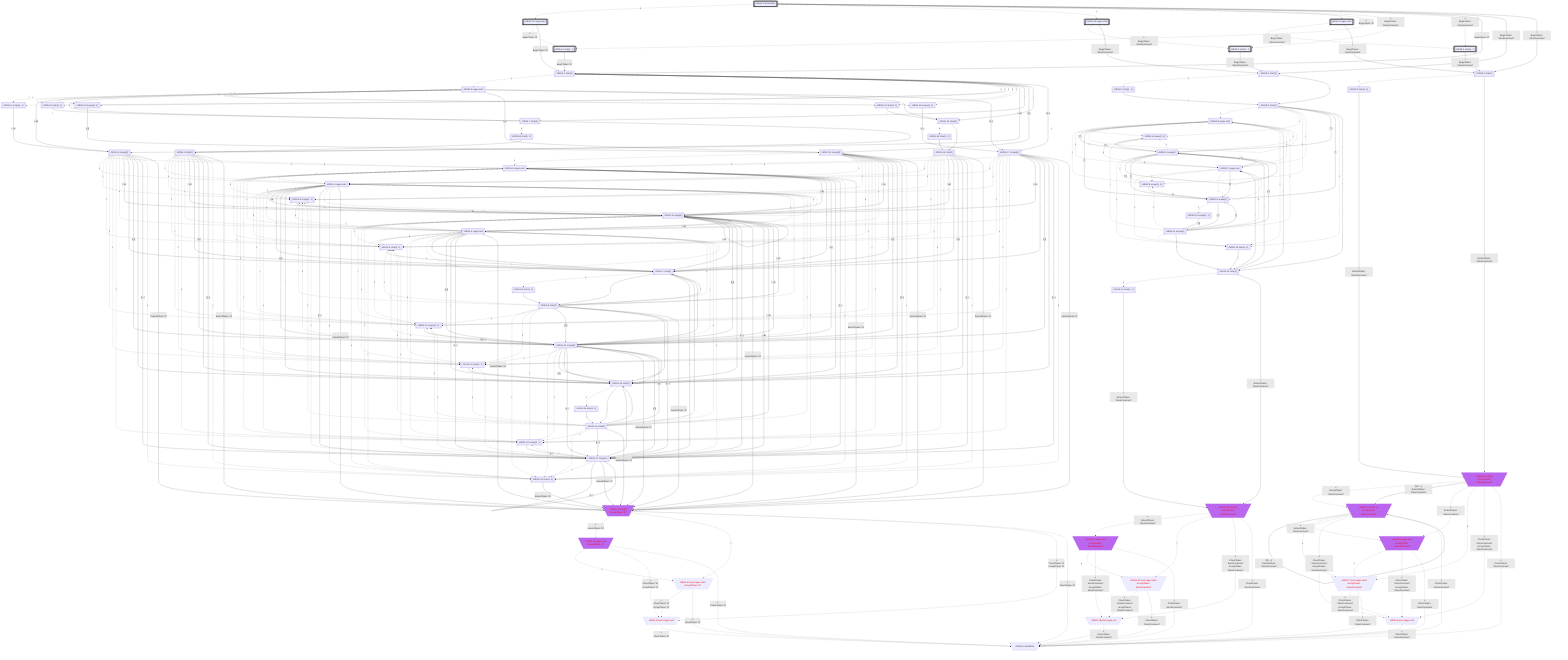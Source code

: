 flowchart
classDef c0001 color:#FF0000;
classDef c0010 stroke-dasharray: 10 10;
classDef c0011 stroke-dasharray: 10 10,color:#FF0000;
classDef c0100 fill:#BB66EE;
classDef c0101 fill:#BB66EE,color:#FF0000;
classDef c0110 fill:#BB66EE,stroke-dasharray: 10 10;
classDef c0111 fill:#BB66EE,stroke-dasharray: 10 10,color:#FF0000;
classDef c1000 stroke:#333,stroke-width:4px;
classDef c1001 stroke:#333,stroke-width:4px,color:#FF0000;
classDef c1010 stroke:#333,stroke-width:4px,stroke-dasharray: 10 10;
classDef c1011 stroke:#333,stroke-width:4px,stroke-dasharray: 10 10,color:#FF0000;
classDef c1100 stroke:#333,stroke-width:4px,fill:#BB66EE;
classDef c1101 stroke:#333,stroke-width:4px,fill:#BB66EE,color:#FF0000;
classDef c1110 stroke:#333,stroke-width:4px,fill:#BB66EE,stroke-dasharray: 10 10;
classDef c1111 stroke:#333,stroke-width:4px,fill:#BB66EE,stroke-dasharray: 10 10,color:#FF0000;
eNFA0_0_20014316[["εNFA0-0 wholeStart"]]
class eNFA0_0_20014316 c1000;
eNFA1_20_10546933[["εNFA1-20 regex start"]]
class eNFA1_20_10546933 c1000;
eNFA2_16_45911124[["εNFA2-16 regex start"]]
class eNFA2_16_45911124 c1000;
eNFA3_5_27813538[["εNFA3-5 regex start"]]
class eNFA3_5_27813538 c1000;
eNFA1_0_17884854[["εNFA1-0 char{1, 1}"]]
class eNFA1_0_17884854 c1000;
eNFA2_0_36238473[["εNFA2-0 char{1, 1}"]]
class eNFA2_0_36238473 c1000;
eNFA3_0_61026205[["εNFA3-0 char{1, 1}"]]
class eNFA3_0_61026205 c1000;
eNFA1_1_44175572[["εNFA1-1 char[1]"]]
eNFA2_1_62035831[["εNFA2-1 char[1]"]]
eNFA3_1_58846418[["εNFA3-1 char[1]"]]
eNFA1_4_57432766[["εNFA1-4 regex start"]]
eNFA1_2_21542494[["εNFA1-2 scope{1, 1}"]]
eNFA1_6_47132853[["εNFA1-6 char{1, 1}"]]
eNFA1_10_59664724[["εNFA1-10 scope{1, 1}"]]
eNFA1_12_111607[["εNFA1-12 char{1, 1}"]]
eNFA1_16_1004464[["εNFA1-16 scope{1, 1}"]]
eNFA1_3_29449405[["εNFA1-3 scope[1]"]]
eNFA1_7_16474764[["εNFA1-7 char[1]"]]
eNFA1_11_13619644[["εNFA1-11 scope[1]"]]
eNFA1_13_59387477[["εNFA1-13 char[1]"]]
eNFA1_17_36591643[["εNFA1-17 scope[1]"]]
eNFA2_2_1830529[["εNFA2-2 char{1, 1}"]]
eNFA2_3_17150281[["εNFA2-3 char[1]"]]
eNFA3_2_59855715[["εNFA3-2 char{1, 1}"]]
eNFA3_3_29941743[\"εNFA3-3 char[1]
AcceptToken 'inlineComment'"/]
class eNFA3_3_29941743 c0111;
eNFA1_5_55467939[["εNFA1-5 regex end"]]
eNFA1_4_46995502[["εNFA1-4 regex start"]]
eNFA1_2_48539332[["εNFA1-2 scope{1, 1}"]]
eNFA1_6_20306340[["εNFA1-6 char{1, 1}"]]
eNFA1_10_34200809[["εNFA1-10 scope{1, 1}"]]
eNFA1_12_39371826[["εNFA1-12 char{1, 1}"]]
eNFA1_16_18802122[["εNFA1-16 scope{1, 1}"]]
eNFA1_5_35001377[["εNFA1-5 regex end"]]
eNFA1_3_41268299[["εNFA1-3 scope[1]"]]
eNFA1_7_64550954[["εNFA1-7 char[1]"]]
eNFA1_11_54397957[["εNFA1-11 scope[1]"]]
eNFA1_13_61244824[["εNFA1-13 char[1]"]]
eNFA1_17_44158424[["εNFA1-17 scope[1]"]]
eNFA1_18_22879106[["εNFA1-18 char{1, 1}"]]
eNFA1_19_26745965[\"εNFA1-19 char[1]
AcceptToken 'Vt'"/]
class eNFA1_19_26745965 c0111;
eNFA1_8_14055149[["εNFA1-8 char{1, 1}"]]
eNFA1_9_46576945[["εNFA1-9 char[1]"]]
eNFA1_14_64725245[["εNFA1-14 char{1, 1}"]]
eNFA1_15_16539321[["εNFA1-15 char[1]"]]
eNFA2_6_60889336[["εNFA2-6 regex start"]]
eNFA2_4_33089196[["εNFA2-4 scope{1, 1}"]]
eNFA2_8_11133117[["εNFA2-8 scope{1, 1}"]]
eNFA2_7_29367308[["εNFA2-7 regex end"]]
eNFA2_5_14636163[["εNFA2-5 scope[1]"]]
eNFA2_9_45656294[["εNFA2-9 scope[1]"]]
eNFA2_12_20134803[["εNFA2-12 char{1, 1}"]]
eNFA2_13_7172328[["εNFA2-13 char[1]"]]
eNFA3_4_62979183[\"εNFA3-4 char{0, ∞}
AcceptToken 'inlineComment'"/]
class eNFA3_4_62979183 c0111;
eNFA3_6_1040236[\"εNFA3-6 regex end
AcceptToken 'inlineComment'"/]
class eNFA3_6_1040236 c0111;
eNFA3_7_12364937[\"εNFA3-7 post-regex start
AcceptToken 'inlineComment'"/]
class eNFA3_7_12364937 c0011;
eNFA3_8_30046962[\"εNFA3-8 post-regex end"/]
class eNFA3_8_30046962 c0011;
eNFA0_1_62990874[\"εNFA0-1 wholeEnd"/]
eNFA1_8_44087682[["εNFA1-8 char{1, 1}"]]
eNFA1_9_20062571[["εNFA1-9 char[1]"]]
eNFA1_14_14332509[["εNFA1-14 char{1, 1}"]]
eNFA1_15_46345412[["εNFA1-15 char[1]"]]
eNFA1_21_39387099[\"εNFA1-21 regex end
AcceptToken 'Vt'"/]
class eNFA1_21_39387099 c0111;
eNFA1_22_18939577[\"εNFA1-22 post-regex start
AcceptToken 'Vt'"/]
class eNFA1_22_18939577 c0011;
eNFA1_23_14455526[\"εNFA1-23 post-regex end"/]
class eNFA1_23_14455526 c0011;
eNFA2_10_8253465[["εNFA2-10 scope{1, 1}"]]
eNFA2_11_61881498[["εNFA2-11 scope[1]"]]
eNFA2_14_21451571[["εNFA2-14 char{1, 1}"]]
eNFA2_15_57710802[\"εNFA2-15 char[1]
AcceptToken 'blockComment'"/]
class eNFA2_15_57710802 c0111;
eNFA2_17_49635175[\"εNFA2-17 regex end
AcceptToken 'blockComment'"/]
class eNFA2_17_49635175 c0111;
eNFA2_18_44063391[\"εNFA2-18 post-regex start
AcceptToken 'blockComment'"/]
class eNFA2_18_44063391 c0011;
eNFA2_19_1987206[\"εNFA2-19 post-regex end"/]
class eNFA2_19_1987206 c0011;
eNFA0_0_20014316 -.->|"ε"|eNFA1_20_10546933
eNFA0_0_20014316 -.->|"ε"|eNFA2_16_45911124
eNFA0_0_20014316 -.->|"ε"|eNFA3_5_27813538
eNFA0_0_20014316 -.->|"ε
BeginToken 'Vt'"|eNFA1_0_17884854
eNFA0_0_20014316 -.->|"ε
BeginToken 'blockComment'"|eNFA2_0_36238473
eNFA0_0_20014316 -.->|"ε
BeginToken 'inlineComment'"|eNFA3_0_61026205
eNFA0_0_20014316 -->|"'
BeginToken 'Vt'"|eNFA1_1_44175572
eNFA0_0_20014316 -->|"/
BeginToken 'blockComment'"|eNFA2_1_62035831
eNFA0_0_20014316 -->|"/
BeginToken 'inlineComment'"|eNFA3_1_58846418
eNFA1_20_10546933 -.->|"ε
BeginToken 'Vt'"|eNFA1_0_17884854
eNFA1_20_10546933 -->|"'
BeginToken 'Vt'"|eNFA1_1_44175572
eNFA2_16_45911124 -.->|"ε
BeginToken 'blockComment'"|eNFA2_0_36238473
eNFA2_16_45911124 -->|"/
BeginToken 'blockComment'"|eNFA2_1_62035831
eNFA3_5_27813538 -.->|"ε
BeginToken 'inlineComment'"|eNFA3_0_61026205
eNFA3_5_27813538 -->|"/
BeginToken 'inlineComment'"|eNFA3_1_58846418
eNFA1_0_17884854 -->|"'
BeginToken 'Vt'"|eNFA1_1_44175572
eNFA2_0_36238473 -->|"/
BeginToken 'blockComment'"|eNFA2_1_62035831
eNFA3_0_61026205 -->|"/
BeginToken 'inlineComment'"|eNFA3_1_58846418
eNFA1_1_44175572 -.->|"ε"|eNFA1_4_57432766
eNFA1_1_44175572 -.->|"ε"|eNFA1_2_21542494
eNFA1_1_44175572 -.->|"ε"|eNFA1_6_47132853
eNFA1_1_44175572 -.->|"ε"|eNFA1_10_59664724
eNFA1_1_44175572 -.->|"ε"|eNFA1_12_111607
eNFA1_1_44175572 -.->|"ε"|eNFA1_16_1004464
eNFA1_1_44175572 -->|"[#32;-&]"|eNFA1_3_29449405
eNFA1_1_44175572 -->|"#92;"|eNFA1_7_16474764
eNFA1_1_44175572 -->|"[(-[]"|eNFA1_11_13619644
eNFA1_1_44175572 -->|"#92;"|eNFA1_13_59387477
eNFA1_1_44175572 -->|"[]-~]"|eNFA1_17_36591643
eNFA2_1_62035831 -.->|"ε"|eNFA2_2_1830529
eNFA2_1_62035831 -->|"*"|eNFA2_3_17150281
eNFA3_1_58846418 -.->|"ε"|eNFA3_2_59855715
eNFA3_1_58846418 -->|"/
ExtendToken 'inlineComment'"|eNFA3_3_29941743
eNFA1_4_57432766 -.->|"ε"|eNFA1_2_21542494
eNFA1_4_57432766 -.->|"ε"|eNFA1_6_47132853
eNFA1_4_57432766 -.->|"ε"|eNFA1_10_59664724
eNFA1_4_57432766 -.->|"ε"|eNFA1_12_111607
eNFA1_4_57432766 -.->|"ε"|eNFA1_16_1004464
eNFA1_4_57432766 -->|"[#32;-&]"|eNFA1_3_29449405
eNFA1_4_57432766 -->|"#92;"|eNFA1_7_16474764
eNFA1_4_57432766 -->|"[(-[]"|eNFA1_11_13619644
eNFA1_4_57432766 -->|"#92;"|eNFA1_13_59387477
eNFA1_4_57432766 -->|"[]-~]"|eNFA1_17_36591643
eNFA1_2_21542494 -->|"[#32;-&]"|eNFA1_3_29449405
eNFA1_6_47132853 -->|"#92;"|eNFA1_7_16474764
eNFA1_10_59664724 -->|"[(-[]"|eNFA1_11_13619644
eNFA1_12_111607 -->|"#92;"|eNFA1_13_59387477
eNFA1_16_1004464 -->|"[]-~]"|eNFA1_17_36591643
eNFA1_3_29449405 -.->|"ε"|eNFA1_5_55467939
eNFA1_3_29449405 -.->|"ε"|eNFA1_4_46995502
eNFA1_3_29449405 -.->|"ε"|eNFA1_2_48539332
eNFA1_3_29449405 -.->|"ε"|eNFA1_6_20306340
eNFA1_3_29449405 -.->|"ε"|eNFA1_10_34200809
eNFA1_3_29449405 -.->|"ε"|eNFA1_12_39371826
eNFA1_3_29449405 -.->|"ε"|eNFA1_16_18802122
eNFA1_3_29449405 -.->|"ε"|eNFA1_5_35001377
eNFA1_3_29449405 -->|"[#32;-&]"|eNFA1_3_41268299
eNFA1_3_29449405 -->|"#92;"|eNFA1_7_64550954
eNFA1_3_29449405 -->|"[(-[]"|eNFA1_11_54397957
eNFA1_3_29449405 -->|"#92;"|eNFA1_13_61244824
eNFA1_3_29449405 -->|"[]-~]"|eNFA1_17_44158424
eNFA1_3_29449405 -.->|"ε"|eNFA1_18_22879106
eNFA1_3_29449405 -->|"'
ExtendToken 'Vt'"|eNFA1_19_26745965
eNFA1_7_16474764 -.->|"ε"|eNFA1_8_14055149
eNFA1_7_16474764 -->|"'"|eNFA1_9_46576945
eNFA1_11_13619644 -.->|"ε"|eNFA1_5_55467939
eNFA1_11_13619644 -.->|"ε"|eNFA1_4_46995502
eNFA1_11_13619644 -.->|"ε"|eNFA1_2_48539332
eNFA1_11_13619644 -.->|"ε"|eNFA1_6_20306340
eNFA1_11_13619644 -.->|"ε"|eNFA1_10_34200809
eNFA1_11_13619644 -.->|"ε"|eNFA1_12_39371826
eNFA1_11_13619644 -.->|"ε"|eNFA1_16_18802122
eNFA1_11_13619644 -.->|"ε"|eNFA1_5_35001377
eNFA1_11_13619644 -->|"[#32;-&]"|eNFA1_3_41268299
eNFA1_11_13619644 -->|"#92;"|eNFA1_7_64550954
eNFA1_11_13619644 -->|"[(-[]"|eNFA1_11_54397957
eNFA1_11_13619644 -->|"#92;"|eNFA1_13_61244824
eNFA1_11_13619644 -->|"[]-~]"|eNFA1_17_44158424
eNFA1_11_13619644 -.->|"ε"|eNFA1_18_22879106
eNFA1_11_13619644 -->|"'
ExtendToken 'Vt'"|eNFA1_19_26745965
eNFA1_13_59387477 -.->|"ε"|eNFA1_14_64725245
eNFA1_13_59387477 -->|"#92;"|eNFA1_15_16539321
eNFA1_17_36591643 -.->|"ε"|eNFA1_5_55467939
eNFA1_17_36591643 -.->|"ε"|eNFA1_4_46995502
eNFA1_17_36591643 -.->|"ε"|eNFA1_2_48539332
eNFA1_17_36591643 -.->|"ε"|eNFA1_6_20306340
eNFA1_17_36591643 -.->|"ε"|eNFA1_10_34200809
eNFA1_17_36591643 -.->|"ε"|eNFA1_12_39371826
eNFA1_17_36591643 -.->|"ε"|eNFA1_16_18802122
eNFA1_17_36591643 -.->|"ε"|eNFA1_5_35001377
eNFA1_17_36591643 -->|"[#32;-&]"|eNFA1_3_41268299
eNFA1_17_36591643 -->|"#92;"|eNFA1_7_64550954
eNFA1_17_36591643 -->|"[(-[]"|eNFA1_11_54397957
eNFA1_17_36591643 -->|"#92;"|eNFA1_13_61244824
eNFA1_17_36591643 -->|"[]-~]"|eNFA1_17_44158424
eNFA1_17_36591643 -.->|"ε"|eNFA1_18_22879106
eNFA1_17_36591643 -->|"'
ExtendToken 'Vt'"|eNFA1_19_26745965
eNFA2_2_1830529 -->|"*"|eNFA2_3_17150281
eNFA2_3_17150281 -.->|"ε"|eNFA2_6_60889336
eNFA2_3_17150281 -.->|"ε"|eNFA2_4_33089196
eNFA2_3_17150281 -.->|"ε"|eNFA2_8_11133117
eNFA2_3_17150281 -.->|"ε"|eNFA2_7_29367308
eNFA2_3_17150281 -->|"[^*]"|eNFA2_5_14636163
eNFA2_3_17150281 -->|"[*]"|eNFA2_9_45656294
eNFA2_3_17150281 -.->|"ε"|eNFA2_12_20134803
eNFA2_3_17150281 -->|"*"|eNFA2_13_7172328
eNFA3_2_59855715 -->|"/
ExtendToken 'inlineComment'"|eNFA3_3_29941743
eNFA3_3_29941743 -.->|"ε
ExtendToken 'inlineComment'"|eNFA3_4_62979183
eNFA3_3_29941743 -->|"[#92;t#92;r#32;-~]
ExtendToken 'inlineComment'"|eNFA3_4_62979183
eNFA3_3_29941743 -.->|"ε
ExtendToken 'inlineComment'"|eNFA3_6_1040236
eNFA3_3_29941743 -.->|"ε"|eNFA3_7_12364937
eNFA3_3_29941743 -.->|"ε
CheckToken 'inlineComment'
AcceptToken 'inlineComment'"|eNFA3_8_30046962
eNFA3_3_29941743 -.->|"ε
CheckToken 'inlineComment'"|eNFA0_1_62990874
eNFA1_5_55467939 -.->|"ε"|eNFA1_4_46995502
eNFA1_5_55467939 -.->|"ε"|eNFA1_2_48539332
eNFA1_5_55467939 -.->|"ε"|eNFA1_6_20306340
eNFA1_5_55467939 -.->|"ε"|eNFA1_10_34200809
eNFA1_5_55467939 -.->|"ε"|eNFA1_12_39371826
eNFA1_5_55467939 -.->|"ε"|eNFA1_16_18802122
eNFA1_5_55467939 -.->|"ε"|eNFA1_5_35001377
eNFA1_5_55467939 -->|"[#32;-&]"|eNFA1_3_41268299
eNFA1_5_55467939 -->|"#92;"|eNFA1_7_64550954
eNFA1_5_55467939 -->|"[(-[]"|eNFA1_11_54397957
eNFA1_5_55467939 -->|"#92;"|eNFA1_13_61244824
eNFA1_5_55467939 -->|"[]-~]"|eNFA1_17_44158424
eNFA1_5_55467939 -.->|"ε"|eNFA1_18_22879106
eNFA1_5_55467939 -->|"'
ExtendToken 'Vt'"|eNFA1_19_26745965
eNFA1_4_46995502 -.->|"ε"|eNFA1_2_48539332
eNFA1_4_46995502 -.->|"ε"|eNFA1_6_20306340
eNFA1_4_46995502 -.->|"ε"|eNFA1_10_34200809
eNFA1_4_46995502 -.->|"ε"|eNFA1_12_39371826
eNFA1_4_46995502 -.->|"ε"|eNFA1_16_18802122
eNFA1_4_46995502 -.->|"ε"|eNFA1_5_35001377
eNFA1_4_46995502 -->|"[#32;-&]"|eNFA1_3_41268299
eNFA1_4_46995502 -->|"#92;"|eNFA1_7_64550954
eNFA1_4_46995502 -->|"[(-[]"|eNFA1_11_54397957
eNFA1_4_46995502 -->|"#92;"|eNFA1_13_61244824
eNFA1_4_46995502 -->|"[]-~]"|eNFA1_17_44158424
eNFA1_4_46995502 -.->|"ε"|eNFA1_4_46995502
eNFA1_4_46995502 -.->|"ε"|eNFA1_18_22879106
eNFA1_4_46995502 -->|"'
ExtendToken 'Vt'"|eNFA1_19_26745965
eNFA1_2_48539332 -->|"[#32;-&]"|eNFA1_3_41268299
eNFA1_6_20306340 -->|"#92;"|eNFA1_7_64550954
eNFA1_10_34200809 -->|"[(-[]"|eNFA1_11_54397957
eNFA1_12_39371826 -->|"#92;"|eNFA1_13_61244824
eNFA1_16_18802122 -->|"[]-~]"|eNFA1_17_44158424
eNFA1_5_35001377 -.->|"ε"|eNFA1_4_46995502
eNFA1_5_35001377 -.->|"ε"|eNFA1_18_22879106
eNFA1_5_35001377 -.->|"ε"|eNFA1_2_48539332
eNFA1_5_35001377 -.->|"ε"|eNFA1_6_20306340
eNFA1_5_35001377 -.->|"ε"|eNFA1_10_34200809
eNFA1_5_35001377 -.->|"ε"|eNFA1_12_39371826
eNFA1_5_35001377 -.->|"ε"|eNFA1_16_18802122
eNFA1_5_35001377 -.->|"ε"|eNFA1_5_35001377
eNFA1_5_35001377 -->|"[#32;-&]"|eNFA1_3_41268299
eNFA1_5_35001377 -->|"#92;"|eNFA1_7_64550954
eNFA1_5_35001377 -->|"[(-[]"|eNFA1_11_54397957
eNFA1_5_35001377 -->|"#92;"|eNFA1_13_61244824
eNFA1_5_35001377 -->|"[]-~]"|eNFA1_17_44158424
eNFA1_5_35001377 -->|"'
ExtendToken 'Vt'"|eNFA1_19_26745965
eNFA1_3_41268299 -.->|"ε"|eNFA1_5_35001377
eNFA1_3_41268299 -.->|"ε"|eNFA1_4_46995502
eNFA1_3_41268299 -.->|"ε"|eNFA1_18_22879106
eNFA1_3_41268299 -.->|"ε"|eNFA1_2_48539332
eNFA1_3_41268299 -.->|"ε"|eNFA1_6_20306340
eNFA1_3_41268299 -.->|"ε"|eNFA1_10_34200809
eNFA1_3_41268299 -.->|"ε"|eNFA1_12_39371826
eNFA1_3_41268299 -.->|"ε"|eNFA1_16_18802122
eNFA1_3_41268299 -->|"[#32;-&]"|eNFA1_3_41268299
eNFA1_3_41268299 -->|"#92;"|eNFA1_7_64550954
eNFA1_3_41268299 -->|"[(-[]"|eNFA1_11_54397957
eNFA1_3_41268299 -->|"#92;"|eNFA1_13_61244824
eNFA1_3_41268299 -->|"[]-~]"|eNFA1_17_44158424
eNFA1_3_41268299 -->|"'
ExtendToken 'Vt'"|eNFA1_19_26745965
eNFA1_7_64550954 -.->|"ε"|eNFA1_8_44087682
eNFA1_7_64550954 -->|"'"|eNFA1_9_20062571
eNFA1_11_54397957 -.->|"ε"|eNFA1_5_35001377
eNFA1_11_54397957 -.->|"ε"|eNFA1_4_46995502
eNFA1_11_54397957 -.->|"ε"|eNFA1_18_22879106
eNFA1_11_54397957 -.->|"ε"|eNFA1_2_48539332
eNFA1_11_54397957 -.->|"ε"|eNFA1_6_20306340
eNFA1_11_54397957 -.->|"ε"|eNFA1_10_34200809
eNFA1_11_54397957 -.->|"ε"|eNFA1_12_39371826
eNFA1_11_54397957 -.->|"ε"|eNFA1_16_18802122
eNFA1_11_54397957 -->|"[#32;-&]"|eNFA1_3_41268299
eNFA1_11_54397957 -->|"#92;"|eNFA1_7_64550954
eNFA1_11_54397957 -->|"[(-[]"|eNFA1_11_54397957
eNFA1_11_54397957 -->|"#92;"|eNFA1_13_61244824
eNFA1_11_54397957 -->|"[]-~]"|eNFA1_17_44158424
eNFA1_11_54397957 -->|"'
ExtendToken 'Vt'"|eNFA1_19_26745965
eNFA1_13_61244824 -.->|"ε"|eNFA1_14_14332509
eNFA1_13_61244824 -->|"#92;"|eNFA1_15_46345412
eNFA1_17_44158424 -.->|"ε"|eNFA1_5_35001377
eNFA1_17_44158424 -.->|"ε"|eNFA1_4_46995502
eNFA1_17_44158424 -.->|"ε"|eNFA1_18_22879106
eNFA1_17_44158424 -.->|"ε"|eNFA1_2_48539332
eNFA1_17_44158424 -.->|"ε"|eNFA1_6_20306340
eNFA1_17_44158424 -.->|"ε"|eNFA1_10_34200809
eNFA1_17_44158424 -.->|"ε"|eNFA1_12_39371826
eNFA1_17_44158424 -.->|"ε"|eNFA1_16_18802122
eNFA1_17_44158424 -->|"[#32;-&]"|eNFA1_3_41268299
eNFA1_17_44158424 -->|"#92;"|eNFA1_7_64550954
eNFA1_17_44158424 -->|"[(-[]"|eNFA1_11_54397957
eNFA1_17_44158424 -->|"#92;"|eNFA1_13_61244824
eNFA1_17_44158424 -->|"[]-~]"|eNFA1_17_44158424
eNFA1_17_44158424 -->|"'
ExtendToken 'Vt'"|eNFA1_19_26745965
eNFA1_18_22879106 -->|"'
ExtendToken 'Vt'"|eNFA1_19_26745965
eNFA1_19_26745965 -.->|"ε
ExtendToken 'Vt'"|eNFA1_21_39387099
eNFA1_19_26745965 -.->|"ε"|eNFA1_22_18939577
eNFA1_19_26745965 -.->|"ε
CheckToken 'Vt'
AcceptToken 'Vt'"|eNFA1_23_14455526
eNFA1_19_26745965 -.->|"ε
CheckToken 'Vt'"|eNFA0_1_62990874
eNFA1_8_14055149 -->|"'"|eNFA1_9_46576945
eNFA1_9_46576945 -.->|"ε"|eNFA1_5_55467939
eNFA1_9_46576945 -.->|"ε"|eNFA1_4_46995502
eNFA1_9_46576945 -.->|"ε"|eNFA1_2_48539332
eNFA1_9_46576945 -.->|"ε"|eNFA1_6_20306340
eNFA1_9_46576945 -.->|"ε"|eNFA1_10_34200809
eNFA1_9_46576945 -.->|"ε"|eNFA1_12_39371826
eNFA1_9_46576945 -.->|"ε"|eNFA1_16_18802122
eNFA1_9_46576945 -.->|"ε"|eNFA1_5_35001377
eNFA1_9_46576945 -->|"[#32;-&]"|eNFA1_3_41268299
eNFA1_9_46576945 -->|"#92;"|eNFA1_7_64550954
eNFA1_9_46576945 -->|"[(-[]"|eNFA1_11_54397957
eNFA1_9_46576945 -->|"#92;"|eNFA1_13_61244824
eNFA1_9_46576945 -->|"[]-~]"|eNFA1_17_44158424
eNFA1_9_46576945 -.->|"ε"|eNFA1_18_22879106
eNFA1_9_46576945 -->|"'
ExtendToken 'Vt'"|eNFA1_19_26745965
eNFA1_14_64725245 -->|"#92;"|eNFA1_15_16539321
eNFA1_15_16539321 -.->|"ε"|eNFA1_5_55467939
eNFA1_15_16539321 -.->|"ε"|eNFA1_4_46995502
eNFA1_15_16539321 -.->|"ε"|eNFA1_2_48539332
eNFA1_15_16539321 -.->|"ε"|eNFA1_6_20306340
eNFA1_15_16539321 -.->|"ε"|eNFA1_10_34200809
eNFA1_15_16539321 -.->|"ε"|eNFA1_12_39371826
eNFA1_15_16539321 -.->|"ε"|eNFA1_16_18802122
eNFA1_15_16539321 -.->|"ε"|eNFA1_5_35001377
eNFA1_15_16539321 -->|"[#32;-&]"|eNFA1_3_41268299
eNFA1_15_16539321 -->|"#92;"|eNFA1_7_64550954
eNFA1_15_16539321 -->|"[(-[]"|eNFA1_11_54397957
eNFA1_15_16539321 -->|"#92;"|eNFA1_13_61244824
eNFA1_15_16539321 -->|"[]-~]"|eNFA1_17_44158424
eNFA1_15_16539321 -.->|"ε"|eNFA1_18_22879106
eNFA1_15_16539321 -->|"'
ExtendToken 'Vt'"|eNFA1_19_26745965
eNFA2_6_60889336 -.->|"ε"|eNFA2_4_33089196
eNFA2_6_60889336 -.->|"ε"|eNFA2_8_11133117
eNFA2_6_60889336 -.->|"ε"|eNFA2_7_29367308
eNFA2_6_60889336 -->|"[^*]"|eNFA2_5_14636163
eNFA2_6_60889336 -->|"[*]"|eNFA2_9_45656294
eNFA2_6_60889336 -.->|"ε"|eNFA2_6_60889336
eNFA2_6_60889336 -.->|"ε"|eNFA2_12_20134803
eNFA2_6_60889336 -->|"*"|eNFA2_13_7172328
eNFA2_4_33089196 -->|"[^*]"|eNFA2_5_14636163
eNFA2_8_11133117 -->|"[*]"|eNFA2_9_45656294
eNFA2_7_29367308 -.->|"ε"|eNFA2_6_60889336
eNFA2_7_29367308 -.->|"ε"|eNFA2_12_20134803
eNFA2_7_29367308 -.->|"ε"|eNFA2_4_33089196
eNFA2_7_29367308 -.->|"ε"|eNFA2_8_11133117
eNFA2_7_29367308 -.->|"ε"|eNFA2_7_29367308
eNFA2_7_29367308 -->|"[^*]"|eNFA2_5_14636163
eNFA2_7_29367308 -->|"[*]"|eNFA2_9_45656294
eNFA2_7_29367308 -->|"*"|eNFA2_13_7172328
eNFA2_5_14636163 -.->|"ε"|eNFA2_7_29367308
eNFA2_5_14636163 -.->|"ε"|eNFA2_6_60889336
eNFA2_5_14636163 -.->|"ε"|eNFA2_12_20134803
eNFA2_5_14636163 -.->|"ε"|eNFA2_4_33089196
eNFA2_5_14636163 -.->|"ε"|eNFA2_8_11133117
eNFA2_5_14636163 -->|"[^*]"|eNFA2_5_14636163
eNFA2_5_14636163 -->|"[*]"|eNFA2_9_45656294
eNFA2_5_14636163 -->|"*"|eNFA2_13_7172328
eNFA2_9_45656294 -.->|"ε"|eNFA2_10_8253465
eNFA2_9_45656294 -->|"[^/]"|eNFA2_11_61881498
eNFA2_12_20134803 -->|"*"|eNFA2_13_7172328
eNFA2_13_7172328 -.->|"ε"|eNFA2_14_21451571
eNFA2_13_7172328 -->|"/
ExtendToken 'blockComment'"|eNFA2_15_57710802
eNFA3_4_62979183 -->|"[#92;t#92;r#32;-~]
ExtendToken 'inlineComment'"|eNFA3_4_62979183
eNFA3_4_62979183 -.->|"ε
ExtendToken 'inlineComment'"|eNFA3_6_1040236
eNFA3_4_62979183 -.->|"ε"|eNFA3_7_12364937
eNFA3_4_62979183 -.->|"ε
CheckToken 'inlineComment'
AcceptToken 'inlineComment'"|eNFA3_8_30046962
eNFA3_4_62979183 -.->|"ε
CheckToken 'inlineComment'"|eNFA0_1_62990874
eNFA3_6_1040236 -.->|"ε"|eNFA3_7_12364937
eNFA3_6_1040236 -.->|"ε
CheckToken 'inlineComment'
AcceptToken 'inlineComment'"|eNFA3_8_30046962
eNFA3_6_1040236 -.->|"ε
CheckToken 'inlineComment'"|eNFA0_1_62990874
eNFA3_7_12364937 -.->|"ε
CheckToken 'inlineComment'
AcceptToken 'inlineComment'"|eNFA3_8_30046962
eNFA3_7_12364937 -.->|"ε
CheckToken 'inlineComment'"|eNFA0_1_62990874
eNFA3_8_30046962 -.->|"ε
CheckToken 'inlineComment'"|eNFA0_1_62990874
eNFA1_8_44087682 -->|"'"|eNFA1_9_20062571
eNFA1_9_20062571 -.->|"ε"|eNFA1_5_35001377
eNFA1_9_20062571 -.->|"ε"|eNFA1_4_46995502
eNFA1_9_20062571 -.->|"ε"|eNFA1_18_22879106
eNFA1_9_20062571 -.->|"ε"|eNFA1_2_48539332
eNFA1_9_20062571 -.->|"ε"|eNFA1_6_20306340
eNFA1_9_20062571 -.->|"ε"|eNFA1_10_34200809
eNFA1_9_20062571 -.->|"ε"|eNFA1_12_39371826
eNFA1_9_20062571 -.->|"ε"|eNFA1_16_18802122
eNFA1_9_20062571 -->|"[#32;-&]"|eNFA1_3_41268299
eNFA1_9_20062571 -->|"#92;"|eNFA1_7_64550954
eNFA1_9_20062571 -->|"[(-[]"|eNFA1_11_54397957
eNFA1_9_20062571 -->|"#92;"|eNFA1_13_61244824
eNFA1_9_20062571 -->|"[]-~]"|eNFA1_17_44158424
eNFA1_9_20062571 -->|"'
ExtendToken 'Vt'"|eNFA1_19_26745965
eNFA1_14_14332509 -->|"#92;"|eNFA1_15_46345412
eNFA1_15_46345412 -.->|"ε"|eNFA1_5_35001377
eNFA1_15_46345412 -.->|"ε"|eNFA1_4_46995502
eNFA1_15_46345412 -.->|"ε"|eNFA1_18_22879106
eNFA1_15_46345412 -.->|"ε"|eNFA1_2_48539332
eNFA1_15_46345412 -.->|"ε"|eNFA1_6_20306340
eNFA1_15_46345412 -.->|"ε"|eNFA1_10_34200809
eNFA1_15_46345412 -.->|"ε"|eNFA1_12_39371826
eNFA1_15_46345412 -.->|"ε"|eNFA1_16_18802122
eNFA1_15_46345412 -->|"[#32;-&]"|eNFA1_3_41268299
eNFA1_15_46345412 -->|"#92;"|eNFA1_7_64550954
eNFA1_15_46345412 -->|"[(-[]"|eNFA1_11_54397957
eNFA1_15_46345412 -->|"#92;"|eNFA1_13_61244824
eNFA1_15_46345412 -->|"[]-~]"|eNFA1_17_44158424
eNFA1_15_46345412 -->|"'
ExtendToken 'Vt'"|eNFA1_19_26745965
eNFA1_21_39387099 -.->|"ε"|eNFA1_22_18939577
eNFA1_21_39387099 -.->|"ε
CheckToken 'Vt'
AcceptToken 'Vt'"|eNFA1_23_14455526
eNFA1_21_39387099 -.->|"ε
CheckToken 'Vt'"|eNFA0_1_62990874
eNFA1_22_18939577 -.->|"ε
CheckToken 'Vt'
AcceptToken 'Vt'"|eNFA1_23_14455526
eNFA1_22_18939577 -.->|"ε
CheckToken 'Vt'"|eNFA0_1_62990874
eNFA1_23_14455526 -.->|"ε
CheckToken 'Vt'"|eNFA0_1_62990874
eNFA2_10_8253465 -->|"[^/]"|eNFA2_11_61881498
eNFA2_11_61881498 -.->|"ε"|eNFA2_7_29367308
eNFA2_11_61881498 -.->|"ε"|eNFA2_6_60889336
eNFA2_11_61881498 -.->|"ε"|eNFA2_12_20134803
eNFA2_11_61881498 -.->|"ε"|eNFA2_4_33089196
eNFA2_11_61881498 -.->|"ε"|eNFA2_8_11133117
eNFA2_11_61881498 -->|"[^*]"|eNFA2_5_14636163
eNFA2_11_61881498 -->|"[*]"|eNFA2_9_45656294
eNFA2_11_61881498 -->|"*"|eNFA2_13_7172328
eNFA2_14_21451571 -->|"/
ExtendToken 'blockComment'"|eNFA2_15_57710802
eNFA2_15_57710802 -.->|"ε
ExtendToken 'blockComment'"|eNFA2_17_49635175
eNFA2_15_57710802 -.->|"ε"|eNFA2_18_44063391
eNFA2_15_57710802 -.->|"ε
CheckToken 'blockComment'
AcceptToken 'blockComment'"|eNFA2_19_1987206
eNFA2_15_57710802 -.->|"ε
CheckToken 'blockComment'"|eNFA0_1_62990874
eNFA2_17_49635175 -.->|"ε"|eNFA2_18_44063391
eNFA2_17_49635175 -.->|"ε
CheckToken 'blockComment'
AcceptToken 'blockComment'"|eNFA2_19_1987206
eNFA2_17_49635175 -.->|"ε
CheckToken 'blockComment'"|eNFA0_1_62990874
eNFA2_18_44063391 -.->|"ε
CheckToken 'blockComment'
AcceptToken 'blockComment'"|eNFA2_19_1987206
eNFA2_18_44063391 -.->|"ε
CheckToken 'blockComment'"|eNFA0_1_62990874
eNFA2_19_1987206 -.->|"ε
CheckToken 'blockComment'"|eNFA0_1_62990874